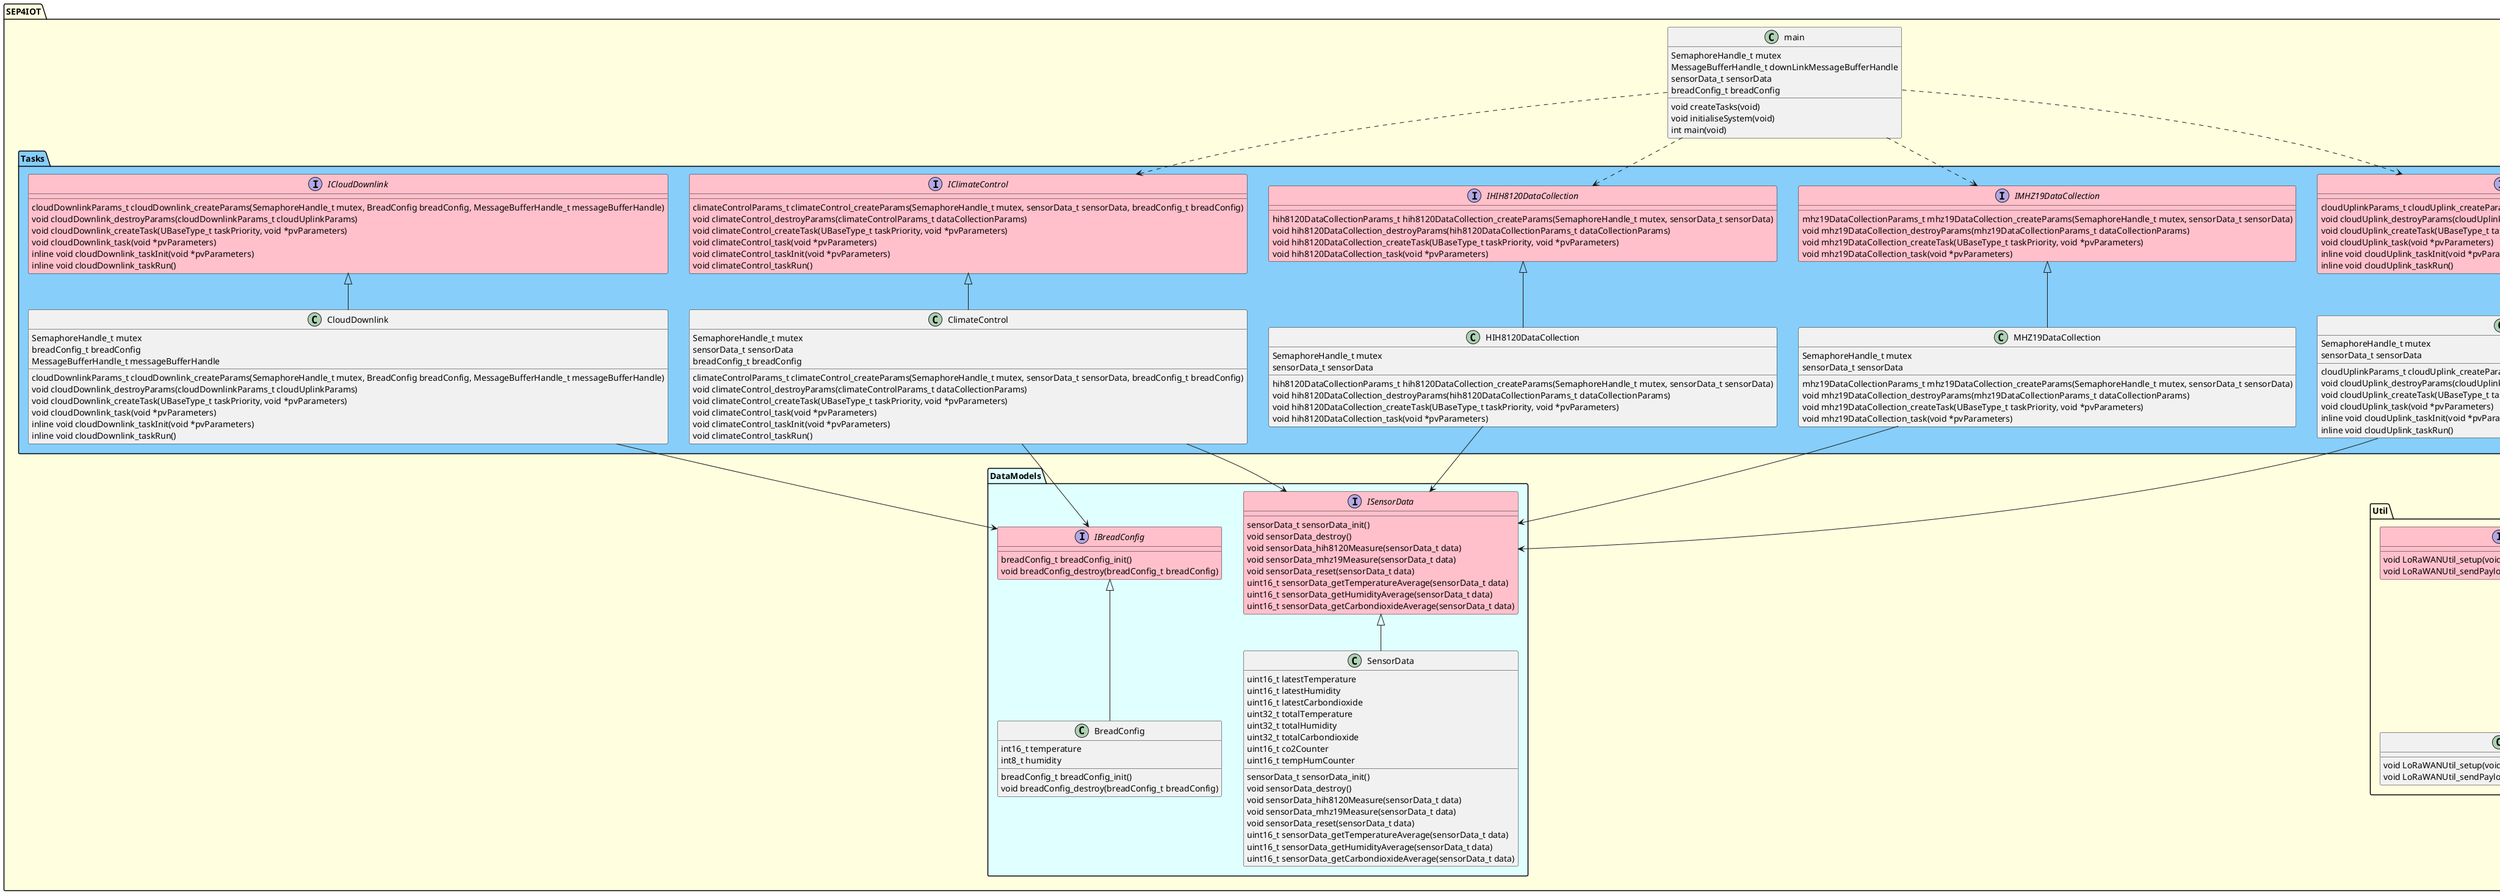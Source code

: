 @startuml ClassDiagram
namespace SEP4IOT #LightYellow {
    class main {
        {field} SemaphoreHandle_t mutex
        {field} MessageBufferHandle_t downLinkMessageBufferHandle
        {field} sensorData_t sensorData
        {field} breadConfig_t breadConfig
        {method} void createTasks(void)
        {method} void initialiseSystem(void)
        {method} int main(void)
    }

    namespace DataModels #LightCyan {
        interface ISensorData #Pink {
            {method} sensorData_t sensorData_init()
            {method} void sensorData_destroy()
            {method} void sensorData_hih8120Measure(sensorData_t data)
            {method} void sensorData_mhz19Measure(sensorData_t data)
            {method} void sensorData_reset(sensorData_t data)
            {method} uint16_t sensorData_getTemperatureAverage(sensorData_t data)
            {method} uint16_t sensorData_getHumidityAverage(sensorData_t data)
            {method} uint16_t sensorData_getCarbondioxideAverage(sensorData_t data)
        }
        
        class SensorData {
            {field} uint16_t latestTemperature
            {field} uint16_t latestHumidity
            {field} uint16_t latestCarbondioxide
            {field} uint32_t totalTemperature
            {field} uint32_t totalHumidity
            {field} uint32_t totalCarbondioxide
            {field} uint16_t co2Counter
            {field} uint16_t tempHumCounter
            {method} sensorData_t sensorData_init()
            {method} void sensorData_destroy()
            {method} void sensorData_hih8120Measure(sensorData_t data)
            {method} void sensorData_mhz19Measure(sensorData_t data)
            {method} void sensorData_reset(sensorData_t data)
            {method} uint16_t sensorData_getTemperatureAverage(sensorData_t data)
            {method} uint16_t sensorData_getHumidityAverage(sensorData_t data)
            {method} uint16_t sensorData_getCarbondioxideAverage(sensorData_t data)
        }

        interface IBreadConfig #Pink {
            {method} breadConfig_t breadConfig_init()
            {method} void breadConfig_destroy(breadConfig_t breadConfig)
        }

        class BreadConfig {
            {field} int16_t temperature
            {field} int8_t humidity
            {method} breadConfig_t breadConfig_init()
            {method} void breadConfig_destroy(breadConfig_t breadConfig)
        }
        IBreadConfig <|-- BreadConfig
        ISensorData <|-- SensorData
    }
    namespace Tasks #LightSkyBlue {

        interface IClimateControl #Pink {
            {method} climateControlParams_t climateControl_createParams(SemaphoreHandle_t mutex, sensorData_t sensorData, breadConfig_t breadConfig)
            {method} void climateControl_destroyParams(climateControlParams_t dataCollectionParams)
            {method} void climateControl_createTask(UBaseType_t taskPriority, void *pvParameters)
            {method} void climateControl_task(void *pvParameters)
            {method} void climateControl_taskInit(void *pvParameters)
            {method} void climateControl_taskRun()
        }

        class ClimateControl{
            {field} SemaphoreHandle_t mutex
            {field} sensorData_t sensorData
            {field} breadConfig_t breadConfig
            {method} climateControlParams_t climateControl_createParams(SemaphoreHandle_t mutex, sensorData_t sensorData, breadConfig_t breadConfig)
            {method} void climateControl_destroyParams(climateControlParams_t dataCollectionParams)
            {method} void climateControl_createTask(UBaseType_t taskPriority, void *pvParameters)
            {method} void climateControl_task(void *pvParameters)
            {method} void climateControl_taskInit(void *pvParameters)
            {method} void climateControl_taskRun()
        }

        interface IHIH8120DataCollection #Pink {
            {method} hih8120DataCollectionParams_t hih8120DataCollection_createParams(SemaphoreHandle_t mutex, sensorData_t sensorData)
            {method} void hih8120DataCollection_destroyParams(hih8120DataCollectionParams_t dataCollectionParams)
            {method} void hih8120DataCollection_createTask(UBaseType_t taskPriority, void *pvParameters)
            {method} void hih8120DataCollection_task(void *pvParameters)
        }


        class HIH8120DataCollection{
            {field} SemaphoreHandle_t mutex
            {field} sensorData_t sensorData
            {method} hih8120DataCollectionParams_t hih8120DataCollection_createParams(SemaphoreHandle_t mutex, sensorData_t sensorData)
            {method} void hih8120DataCollection_destroyParams(hih8120DataCollectionParams_t dataCollectionParams)
            {method} void hih8120DataCollection_createTask(UBaseType_t taskPriority, void *pvParameters)
            {method} void hih8120DataCollection_task(void *pvParameters)
        }
        
        interface IMHZ19DataCollection #Pink {
            {method} mhz19DataCollectionParams_t mhz19DataCollection_createParams(SemaphoreHandle_t mutex, sensorData_t sensorData)
            {method} void mhz19DataCollection_destroyParams(mhz19DataCollectionParams_t dataCollectionParams)
            {method} void mhz19DataCollection_createTask(UBaseType_t taskPriority, void *pvParameters)
            {method} void mhz19DataCollection_task(void *pvParameters)
        }


        class MHZ19DataCollection{
            {field} SemaphoreHandle_t mutex
            {field} sensorData_t sensorData
            {method} mhz19DataCollectionParams_t mhz19DataCollection_createParams(SemaphoreHandle_t mutex, sensorData_t sensorData)
            {method} void mhz19DataCollection_destroyParams(mhz19DataCollectionParams_t dataCollectionParams)
            {method} void mhz19DataCollection_createTask(UBaseType_t taskPriority, void *pvParameters)
            {method} void mhz19DataCollection_task(void *pvParameters)
        }

        interface ICloudUplink #Pink {
            {method} cloudUplinkParams_t cloudUplink_createParams(SemaphoreHandle_t mutex, sensorData_t sensorData)
            {method} void cloudUplink_destroyParams(cloudUplinkParams_t cloudUplinkParams)
            {method} void cloudUplink_createTask(UBaseType_t taskPriority, void *pvParameters)
            {method} void cloudUplink_task(void *pvParameters)
            {method} inline void cloudUplink_taskInit(void *pvParameters)
            {method} inline void cloudUplink_taskRun()
        }

        class CloudUplink {
            {field} SemaphoreHandle_t mutex
            {field} sensorData_t sensorData
            {method} cloudUplinkParams_t cloudUplink_createParams(SemaphoreHandle_t mutex, sensorData_t sensorData)
            {method} void cloudUplink_destroyParams(cloudUplinkParams_t cloudUplinkParams)
            {method} void cloudUplink_createTask(UBaseType_t taskPriority, void *pvParameters)
            {method} void cloudUplink_task(void *pvParameters)
            {method} inline void cloudUplink_taskInit(void *pvParameters)
            {method} inline void cloudUplink_taskRun()
        }

        interface ICloudDownlink #Pink {
            {method} cloudDownlinkParams_t cloudDownlink_createParams(SemaphoreHandle_t mutex, BreadConfig breadConfig, MessageBufferHandle_t messageBufferHandle)
            {method} void cloudDownlink_destroyParams(cloudDownlinkParams_t cloudUplinkParams)
            {method} void cloudDownlink_createTask(UBaseType_t taskPriority, void *pvParameters)
            {method} void cloudDownlink_task(void *pvParameters)
            {method} inline void cloudDownlink_taskInit(void *pvParameters)
            {method} inline void cloudDownlink_taskRun()
        }

        class CloudDownlink {
            {field} SemaphoreHandle_t mutex
            {field} breadConfig_t breadConfig
            {field} MessageBufferHandle_t messageBufferHandle
            {method} cloudDownlinkParams_t cloudDownlink_createParams(SemaphoreHandle_t mutex, BreadConfig breadConfig, MessageBufferHandle_t messageBufferHandle)
            {method} void cloudDownlink_destroyParams(cloudDownlinkParams_t cloudUplinkParams)
            {method} void cloudDownlink_createTask(UBaseType_t taskPriority, void *pvParameters)
            {method} void cloudDownlink_task(void *pvParameters)
            {method} inline void cloudDownlink_taskInit(void *pvParameters)
            {method} inline void cloudDownlink_taskRun()
        }

        ICloudDownlink <|-- CloudDownlink
        ICloudUplink <|-- CloudUplink
        IHIH8120DataCollection <|-- HIH8120DataCollection
        IMHZ19DataCollection <|-- MHZ19DataCollection
        IClimateControl <|-- ClimateControl
    }
    namespace Util {
        interface ILoRaWANUtil #Pink {
            {method} void LoRaWANUtil_setup(void)
            {method} void LoRaWANUtil_sendPayload(lora_driver_payload_t *_uplink_payload)
        }
        
        class LoRaWANUtil {
            {method} void LoRaWANUtil_setup(void)
            {method} void LoRaWANUtil_sendPayload(lora_driver_payload_t *_uplink_payload)
        }
        ILoRaWANUtil <|-- LoRaWANUtil
    }

    SEP4IOT.main ..> SEP4IOT.Tasks.ICloudUplink
    SEP4IOT.main ..> SEP4IOT.Tasks.IHIH8120DataCollection
    SEP4IOT.main ..> SEP4IOT.Tasks.IMHZ19DataCollection
    SEP4IOT.main ..> SEP4IOT.Tasks.IClimateControl
    SEP4IOT.Tasks.CloudUplink --> SEP4IOT.DataModels.ISensorData
    SEP4IOT.Tasks.CloudUplink ..> SEP4IOT.Util.ILoRaWANUtil
    SEP4IOT.Tasks.HIH8120DataCollection --> SEP4IOT.DataModels.ISensorData
    SEP4IOT.Tasks.MHZ19DataCollection --> SEP4IOT.DataModels.ISensorData
    SEP4IOT.Tasks.ClimateControl --> SEP4IOT.DataModels.ISensorData
    SEP4IOT.Tasks.ClimateControl --> SEP4IOT.DataModels.IBreadConfig
    SEP4IOT.Tasks.CloudDownlink --> SEP4IOT.DataModels.IBreadConfig
}
@enduml
